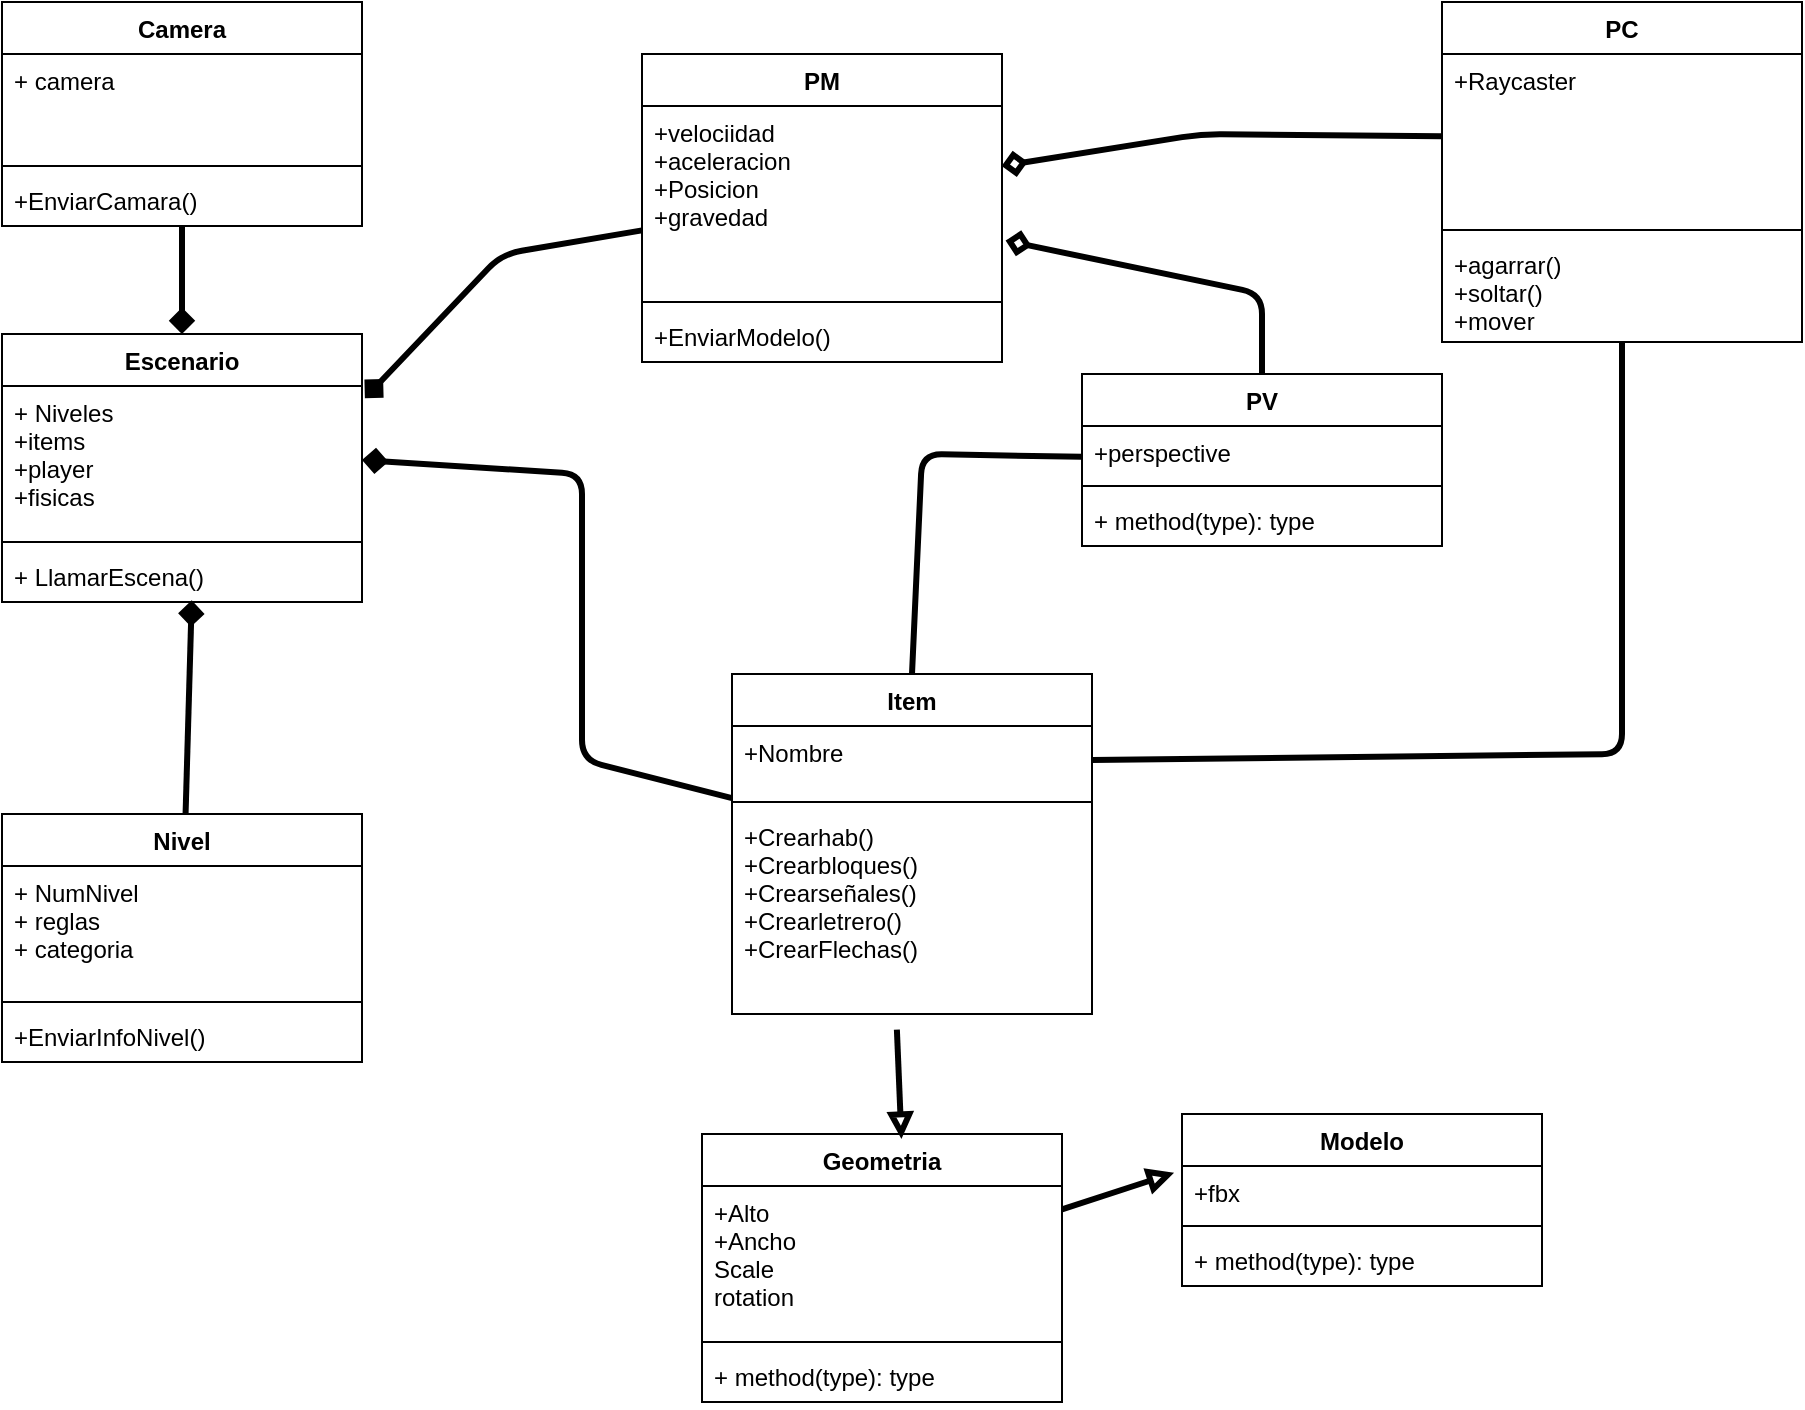 <mxfile>
    <diagram id="CYZJI0jeW3LQdEHii5xR" name="Page-1">
        <mxGraphModel dx="-435" dy="341" grid="1" gridSize="10" guides="1" tooltips="1" connect="1" arrows="1" fold="1" page="1" pageScale="1" pageWidth="850" pageHeight="1100" math="0" shadow="0">
            <root>
                <mxCell id="0"/>
                <mxCell id="1" parent="0"/>
                <mxCell id="197" value="Escenario" style="swimlane;fontStyle=1;align=center;verticalAlign=top;childLayout=stackLayout;horizontal=1;startSize=26;horizontalStack=0;resizeParent=1;resizeParentMax=0;resizeLast=0;collapsible=1;marginBottom=0;" vertex="1" parent="1">
                    <mxGeometry x="910" y="190" width="180" height="134" as="geometry"/>
                </mxCell>
                <mxCell id="198" value="+ Niveles&#10;+items&#10;+player&#10;+fisicas&#10;" style="text;strokeColor=none;fillColor=none;align=left;verticalAlign=top;spacingLeft=4;spacingRight=4;overflow=hidden;rotatable=0;points=[[0,0.5],[1,0.5]];portConstraint=eastwest;" vertex="1" parent="197">
                    <mxGeometry y="26" width="180" height="74" as="geometry"/>
                </mxCell>
                <mxCell id="199" value="" style="line;strokeWidth=1;fillColor=none;align=left;verticalAlign=middle;spacingTop=-1;spacingLeft=3;spacingRight=3;rotatable=0;labelPosition=right;points=[];portConstraint=eastwest;strokeColor=inherit;" vertex="1" parent="197">
                    <mxGeometry y="100" width="180" height="8" as="geometry"/>
                </mxCell>
                <mxCell id="200" value="+ LlamarEscena()" style="text;strokeColor=none;fillColor=none;align=left;verticalAlign=top;spacingLeft=4;spacingRight=4;overflow=hidden;rotatable=0;points=[[0,0.5],[1,0.5]];portConstraint=eastwest;" vertex="1" parent="197">
                    <mxGeometry y="108" width="180" height="26" as="geometry"/>
                </mxCell>
                <mxCell id="236" style="edgeStyle=none;html=1;strokeWidth=3;endArrow=diamond;endFill=1;entryX=0.527;entryY=0.968;entryDx=0;entryDy=0;entryPerimeter=0;" edge="1" parent="1" source="203" target="200">
                    <mxGeometry relative="1" as="geometry">
                        <mxPoint x="1000" y="310" as="targetPoint"/>
                    </mxGeometry>
                </mxCell>
                <mxCell id="203" value="Nivel" style="swimlane;fontStyle=1;align=center;verticalAlign=top;childLayout=stackLayout;horizontal=1;startSize=26;horizontalStack=0;resizeParent=1;resizeParentMax=0;resizeLast=0;collapsible=1;marginBottom=0;" vertex="1" parent="1">
                    <mxGeometry x="910" y="430" width="180" height="124" as="geometry"/>
                </mxCell>
                <mxCell id="204" value="+ NumNivel&#10;+ reglas&#10;+ categoria" style="text;strokeColor=none;fillColor=none;align=left;verticalAlign=top;spacingLeft=4;spacingRight=4;overflow=hidden;rotatable=0;points=[[0,0.5],[1,0.5]];portConstraint=eastwest;" vertex="1" parent="203">
                    <mxGeometry y="26" width="180" height="64" as="geometry"/>
                </mxCell>
                <mxCell id="205" value="" style="line;strokeWidth=1;fillColor=none;align=left;verticalAlign=middle;spacingTop=-1;spacingLeft=3;spacingRight=3;rotatable=0;labelPosition=right;points=[];portConstraint=eastwest;strokeColor=inherit;" vertex="1" parent="203">
                    <mxGeometry y="90" width="180" height="8" as="geometry"/>
                </mxCell>
                <mxCell id="206" value="+EnviarInfoNivel()" style="text;strokeColor=none;fillColor=none;align=left;verticalAlign=top;spacingLeft=4;spacingRight=4;overflow=hidden;rotatable=0;points=[[0,0.5],[1,0.5]];portConstraint=eastwest;" vertex="1" parent="203">
                    <mxGeometry y="98" width="180" height="26" as="geometry"/>
                </mxCell>
                <mxCell id="235" style="edgeStyle=none;html=1;entryX=0.5;entryY=0;entryDx=0;entryDy=0;endArrow=diamond;endFill=1;strokeWidth=3;" edge="1" parent="1" source="207" target="197">
                    <mxGeometry relative="1" as="geometry"/>
                </mxCell>
                <mxCell id="207" value="Camera" style="swimlane;fontStyle=1;align=center;verticalAlign=top;childLayout=stackLayout;horizontal=1;startSize=26;horizontalStack=0;resizeParent=1;resizeParentMax=0;resizeLast=0;collapsible=1;marginBottom=0;" vertex="1" parent="1">
                    <mxGeometry x="910" y="24" width="180" height="112" as="geometry"/>
                </mxCell>
                <mxCell id="208" value="+ camera" style="text;strokeColor=none;fillColor=none;align=left;verticalAlign=top;spacingLeft=4;spacingRight=4;overflow=hidden;rotatable=0;points=[[0,0.5],[1,0.5]];portConstraint=eastwest;" vertex="1" parent="207">
                    <mxGeometry y="26" width="180" height="52" as="geometry"/>
                </mxCell>
                <mxCell id="209" value="" style="line;strokeWidth=1;fillColor=none;align=left;verticalAlign=middle;spacingTop=-1;spacingLeft=3;spacingRight=3;rotatable=0;labelPosition=right;points=[];portConstraint=eastwest;strokeColor=inherit;" vertex="1" parent="207">
                    <mxGeometry y="78" width="180" height="8" as="geometry"/>
                </mxCell>
                <mxCell id="210" value="+EnviarCamara()" style="text;strokeColor=none;fillColor=none;align=left;verticalAlign=top;spacingLeft=4;spacingRight=4;overflow=hidden;rotatable=0;points=[[0,0.5],[1,0.5]];portConstraint=eastwest;" vertex="1" parent="207">
                    <mxGeometry y="86" width="180" height="26" as="geometry"/>
                </mxCell>
                <mxCell id="211" value="PM" style="swimlane;fontStyle=1;align=center;verticalAlign=top;childLayout=stackLayout;horizontal=1;startSize=26;horizontalStack=0;resizeParent=1;resizeParentMax=0;resizeLast=0;collapsible=1;marginBottom=0;" vertex="1" parent="1">
                    <mxGeometry x="1230" y="50" width="180" height="154" as="geometry"/>
                </mxCell>
                <mxCell id="212" value="+velociidad&#10;+aceleracion&#10;+Posicion&#10;+gravedad" style="text;strokeColor=none;fillColor=none;align=left;verticalAlign=top;spacingLeft=4;spacingRight=4;overflow=hidden;rotatable=0;points=[[0,0.5],[1,0.5]];portConstraint=eastwest;" vertex="1" parent="211">
                    <mxGeometry y="26" width="180" height="94" as="geometry"/>
                </mxCell>
                <mxCell id="213" value="" style="line;strokeWidth=1;fillColor=none;align=left;verticalAlign=middle;spacingTop=-1;spacingLeft=3;spacingRight=3;rotatable=0;labelPosition=right;points=[];portConstraint=eastwest;strokeColor=inherit;" vertex="1" parent="211">
                    <mxGeometry y="120" width="180" height="8" as="geometry"/>
                </mxCell>
                <mxCell id="214" value="+EnviarModelo()" style="text;strokeColor=none;fillColor=none;align=left;verticalAlign=top;spacingLeft=4;spacingRight=4;overflow=hidden;rotatable=0;points=[[0,0.5],[1,0.5]];portConstraint=eastwest;" vertex="1" parent="211">
                    <mxGeometry y="128" width="180" height="26" as="geometry"/>
                </mxCell>
                <mxCell id="239" style="edgeStyle=none;html=1;entryX=1.01;entryY=0.716;entryDx=0;entryDy=0;entryPerimeter=0;strokeWidth=3;endArrow=diamond;endFill=0;" edge="1" parent="1" source="215" target="212">
                    <mxGeometry relative="1" as="geometry">
                        <Array as="points">
                            <mxPoint x="1540" y="170"/>
                        </Array>
                    </mxGeometry>
                </mxCell>
                <mxCell id="245" style="edgeStyle=none;html=1;entryX=0.5;entryY=0;entryDx=0;entryDy=0;strokeWidth=3;endArrow=none;endFill=0;" edge="1" parent="1" source="215" target="223">
                    <mxGeometry relative="1" as="geometry">
                        <Array as="points">
                            <mxPoint x="1370" y="250"/>
                        </Array>
                    </mxGeometry>
                </mxCell>
                <mxCell id="215" value="PV" style="swimlane;fontStyle=1;align=center;verticalAlign=top;childLayout=stackLayout;horizontal=1;startSize=26;horizontalStack=0;resizeParent=1;resizeParentMax=0;resizeLast=0;collapsible=1;marginBottom=0;" vertex="1" parent="1">
                    <mxGeometry x="1450" y="210" width="180" height="86" as="geometry"/>
                </mxCell>
                <mxCell id="216" value="+perspective" style="text;strokeColor=none;fillColor=none;align=left;verticalAlign=top;spacingLeft=4;spacingRight=4;overflow=hidden;rotatable=0;points=[[0,0.5],[1,0.5]];portConstraint=eastwest;" vertex="1" parent="215">
                    <mxGeometry y="26" width="180" height="26" as="geometry"/>
                </mxCell>
                <mxCell id="217" value="" style="line;strokeWidth=1;fillColor=none;align=left;verticalAlign=middle;spacingTop=-1;spacingLeft=3;spacingRight=3;rotatable=0;labelPosition=right;points=[];portConstraint=eastwest;strokeColor=inherit;" vertex="1" parent="215">
                    <mxGeometry y="52" width="180" height="8" as="geometry"/>
                </mxCell>
                <mxCell id="218" value="+ method(type): type" style="text;strokeColor=none;fillColor=none;align=left;verticalAlign=top;spacingLeft=4;spacingRight=4;overflow=hidden;rotatable=0;points=[[0,0.5],[1,0.5]];portConstraint=eastwest;" vertex="1" parent="215">
                    <mxGeometry y="60" width="180" height="26" as="geometry"/>
                </mxCell>
                <mxCell id="246" style="edgeStyle=none;html=1;entryX=1;entryY=0.5;entryDx=0;entryDy=0;strokeWidth=3;endArrow=none;endFill=0;" edge="1" parent="1" source="219" target="224">
                    <mxGeometry relative="1" as="geometry">
                        <Array as="points">
                            <mxPoint x="1720" y="400"/>
                        </Array>
                    </mxGeometry>
                </mxCell>
                <mxCell id="219" value="PC" style="swimlane;fontStyle=1;align=center;verticalAlign=top;childLayout=stackLayout;horizontal=1;startSize=26;horizontalStack=0;resizeParent=1;resizeParentMax=0;resizeLast=0;collapsible=1;marginBottom=0;" vertex="1" parent="1">
                    <mxGeometry x="1630" y="24" width="180" height="170" as="geometry"/>
                </mxCell>
                <mxCell id="220" value="+Raycaster&#10;" style="text;strokeColor=none;fillColor=none;align=left;verticalAlign=top;spacingLeft=4;spacingRight=4;overflow=hidden;rotatable=0;points=[[0,0.5],[1,0.5]];portConstraint=eastwest;" vertex="1" parent="219">
                    <mxGeometry y="26" width="180" height="84" as="geometry"/>
                </mxCell>
                <mxCell id="221" value="" style="line;strokeWidth=1;fillColor=none;align=left;verticalAlign=middle;spacingTop=-1;spacingLeft=3;spacingRight=3;rotatable=0;labelPosition=right;points=[];portConstraint=eastwest;strokeColor=inherit;" vertex="1" parent="219">
                    <mxGeometry y="110" width="180" height="8" as="geometry"/>
                </mxCell>
                <mxCell id="222" value="+agarrar()&#10;+soltar()&#10;+mover" style="text;strokeColor=none;fillColor=none;align=left;verticalAlign=top;spacingLeft=4;spacingRight=4;overflow=hidden;rotatable=0;points=[[0,0.5],[1,0.5]];portConstraint=eastwest;" vertex="1" parent="219">
                    <mxGeometry y="118" width="180" height="52" as="geometry"/>
                </mxCell>
                <mxCell id="243" style="edgeStyle=none;html=1;entryX=1;entryY=0.5;entryDx=0;entryDy=0;strokeWidth=3;endArrow=diamond;endFill=1;" edge="1" parent="1" source="223" target="198">
                    <mxGeometry relative="1" as="geometry">
                        <Array as="points">
                            <mxPoint x="1200" y="403"/>
                            <mxPoint x="1200" y="260"/>
                        </Array>
                    </mxGeometry>
                </mxCell>
                <mxCell id="223" value="Item" style="swimlane;fontStyle=1;align=center;verticalAlign=top;childLayout=stackLayout;horizontal=1;startSize=26;horizontalStack=0;resizeParent=1;resizeParentMax=0;resizeLast=0;collapsible=1;marginBottom=0;" vertex="1" parent="1">
                    <mxGeometry x="1275" y="360" width="180" height="170" as="geometry"/>
                </mxCell>
                <mxCell id="224" value="+Nombre" style="text;strokeColor=none;fillColor=none;align=left;verticalAlign=top;spacingLeft=4;spacingRight=4;overflow=hidden;rotatable=0;points=[[0,0.5],[1,0.5]];portConstraint=eastwest;" vertex="1" parent="223">
                    <mxGeometry y="26" width="180" height="34" as="geometry"/>
                </mxCell>
                <mxCell id="225" value="" style="line;strokeWidth=1;fillColor=none;align=left;verticalAlign=middle;spacingTop=-1;spacingLeft=3;spacingRight=3;rotatable=0;labelPosition=right;points=[];portConstraint=eastwest;strokeColor=inherit;" vertex="1" parent="223">
                    <mxGeometry y="60" width="180" height="8" as="geometry"/>
                </mxCell>
                <mxCell id="226" value="+Crearhab()&#10;+Crearbloques()&#10;+Crearseñales()&#10;+Crearletrero()&#10;+CrearFlechas()" style="text;strokeColor=none;fillColor=none;align=left;verticalAlign=top;spacingLeft=4;spacingRight=4;overflow=hidden;rotatable=0;points=[[0,0.5],[1,0.5]];portConstraint=eastwest;" vertex="1" parent="223">
                    <mxGeometry y="68" width="180" height="102" as="geometry"/>
                </mxCell>
                <mxCell id="240" style="edgeStyle=none;html=1;entryX=-0.022;entryY=0.132;entryDx=0;entryDy=0;strokeWidth=3;endArrow=block;endFill=0;entryPerimeter=0;" edge="1" parent="1" source="227" target="232">
                    <mxGeometry relative="1" as="geometry"/>
                </mxCell>
                <mxCell id="227" value="Geometria" style="swimlane;fontStyle=1;align=center;verticalAlign=top;childLayout=stackLayout;horizontal=1;startSize=26;horizontalStack=0;resizeParent=1;resizeParentMax=0;resizeLast=0;collapsible=1;marginBottom=0;" vertex="1" parent="1">
                    <mxGeometry x="1260" y="590" width="180" height="134" as="geometry"/>
                </mxCell>
                <mxCell id="228" value="+Alto &#10;+Ancho&#10;Scale&#10;rotation" style="text;strokeColor=none;fillColor=none;align=left;verticalAlign=top;spacingLeft=4;spacingRight=4;overflow=hidden;rotatable=0;points=[[0,0.5],[1,0.5]];portConstraint=eastwest;" vertex="1" parent="227">
                    <mxGeometry y="26" width="180" height="74" as="geometry"/>
                </mxCell>
                <mxCell id="229" value="" style="line;strokeWidth=1;fillColor=none;align=left;verticalAlign=middle;spacingTop=-1;spacingLeft=3;spacingRight=3;rotatable=0;labelPosition=right;points=[];portConstraint=eastwest;strokeColor=inherit;" vertex="1" parent="227">
                    <mxGeometry y="100" width="180" height="8" as="geometry"/>
                </mxCell>
                <mxCell id="230" value="+ method(type): type" style="text;strokeColor=none;fillColor=none;align=left;verticalAlign=top;spacingLeft=4;spacingRight=4;overflow=hidden;rotatable=0;points=[[0,0.5],[1,0.5]];portConstraint=eastwest;" vertex="1" parent="227">
                    <mxGeometry y="108" width="180" height="26" as="geometry"/>
                </mxCell>
                <mxCell id="231" value="Modelo" style="swimlane;fontStyle=1;align=center;verticalAlign=top;childLayout=stackLayout;horizontal=1;startSize=26;horizontalStack=0;resizeParent=1;resizeParentMax=0;resizeLast=0;collapsible=1;marginBottom=0;" vertex="1" parent="1">
                    <mxGeometry x="1500" y="580" width="180" height="86" as="geometry"/>
                </mxCell>
                <mxCell id="232" value="+fbx" style="text;strokeColor=none;fillColor=none;align=left;verticalAlign=top;spacingLeft=4;spacingRight=4;overflow=hidden;rotatable=0;points=[[0,0.5],[1,0.5]];portConstraint=eastwest;" vertex="1" parent="231">
                    <mxGeometry y="26" width="180" height="26" as="geometry"/>
                </mxCell>
                <mxCell id="233" value="" style="line;strokeWidth=1;fillColor=none;align=left;verticalAlign=middle;spacingTop=-1;spacingLeft=3;spacingRight=3;rotatable=0;labelPosition=right;points=[];portConstraint=eastwest;strokeColor=inherit;" vertex="1" parent="231">
                    <mxGeometry y="52" width="180" height="8" as="geometry"/>
                </mxCell>
                <mxCell id="234" value="+ method(type): type" style="text;strokeColor=none;fillColor=none;align=left;verticalAlign=top;spacingLeft=4;spacingRight=4;overflow=hidden;rotatable=0;points=[[0,0.5],[1,0.5]];portConstraint=eastwest;" vertex="1" parent="231">
                    <mxGeometry y="60" width="180" height="26" as="geometry"/>
                </mxCell>
                <mxCell id="237" style="edgeStyle=none;html=1;entryX=1.008;entryY=0.082;entryDx=0;entryDy=0;strokeWidth=3;endArrow=diamond;endFill=1;entryPerimeter=0;" edge="1" parent="1" source="212" target="198">
                    <mxGeometry relative="1" as="geometry">
                        <Array as="points">
                            <mxPoint x="1160" y="150"/>
                        </Array>
                    </mxGeometry>
                </mxCell>
                <mxCell id="241" style="edgeStyle=none;html=1;entryX=0.554;entryY=0.019;entryDx=0;entryDy=0;entryPerimeter=0;strokeWidth=3;endArrow=block;endFill=0;exitX=0.458;exitY=1.077;exitDx=0;exitDy=0;exitPerimeter=0;" edge="1" parent="1" source="226" target="227">
                    <mxGeometry relative="1" as="geometry">
                        <Array as="points"/>
                    </mxGeometry>
                </mxCell>
                <mxCell id="242" style="edgeStyle=none;html=1;entryX=0.999;entryY=0.319;entryDx=0;entryDy=0;strokeWidth=3;endArrow=diamond;endFill=0;entryPerimeter=0;" edge="1" parent="1" source="220" target="212">
                    <mxGeometry relative="1" as="geometry">
                        <Array as="points">
                            <mxPoint x="1510" y="90"/>
                        </Array>
                    </mxGeometry>
                </mxCell>
            </root>
        </mxGraphModel>
    </diagram>
</mxfile>
